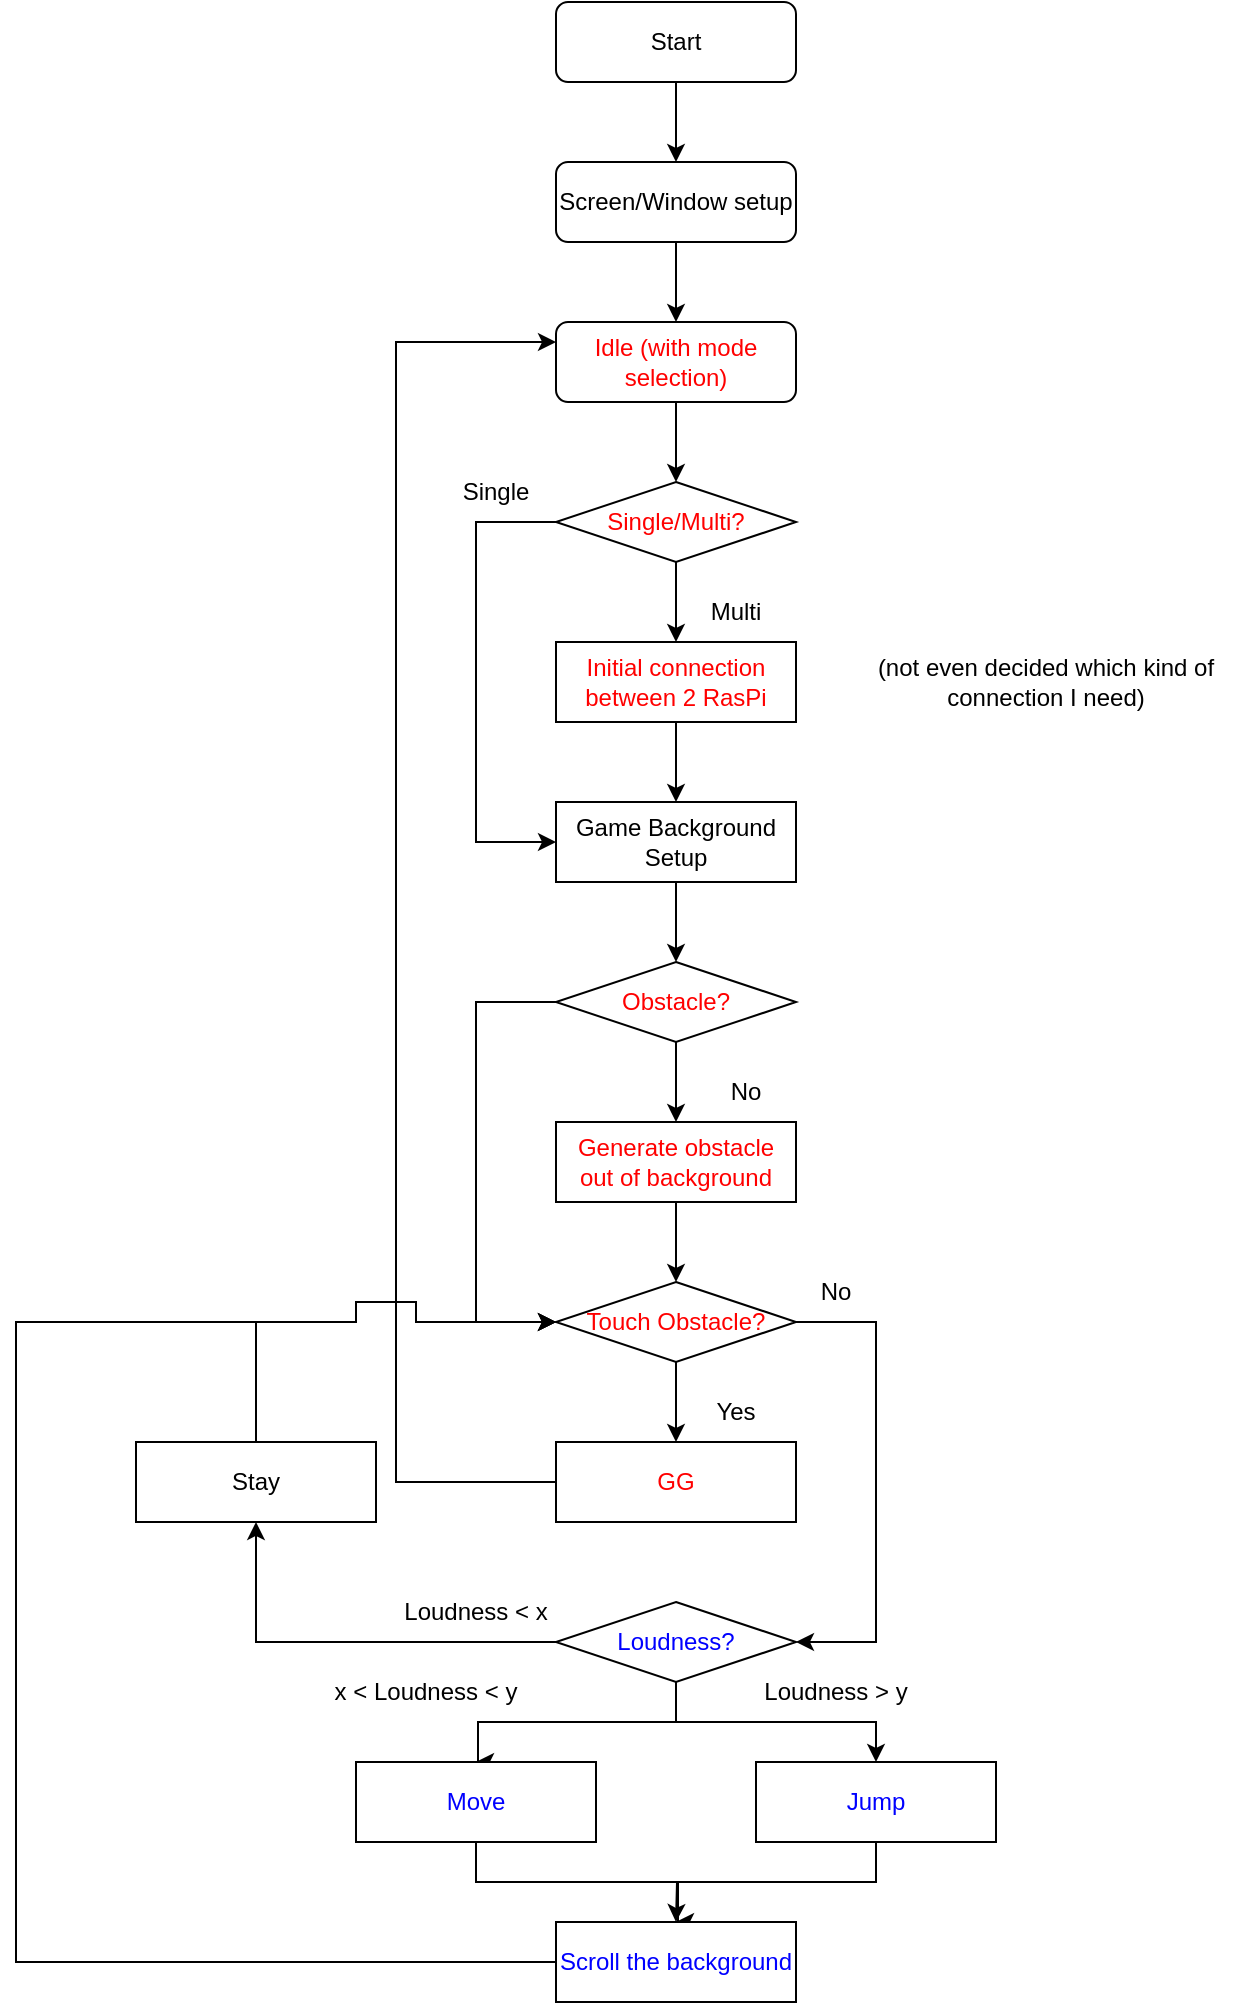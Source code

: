 <mxfile version="22.1.1" type="device">
  <diagram name="Page-1" id="0Em7_aTC5VPi5kpWinoK">
    <mxGraphModel dx="1194" dy="760" grid="1" gridSize="10" guides="1" tooltips="1" connect="1" arrows="1" fold="1" page="1" pageScale="1" pageWidth="850" pageHeight="1100" math="0" shadow="0">
      <root>
        <mxCell id="0" />
        <mxCell id="1" parent="0" />
        <mxCell id="pHWGG3TJn4D0QC5bR-d7-12" style="edgeStyle=orthogonalEdgeStyle;rounded=0;orthogonalLoop=1;jettySize=auto;html=1;entryX=0.5;entryY=0;entryDx=0;entryDy=0;" edge="1" parent="1" source="pHWGG3TJn4D0QC5bR-d7-1" target="pHWGG3TJn4D0QC5bR-d7-11">
          <mxGeometry relative="1" as="geometry" />
        </mxCell>
        <mxCell id="pHWGG3TJn4D0QC5bR-d7-1" value="Start" style="rounded=1;whiteSpace=wrap;html=1;" vertex="1" parent="1">
          <mxGeometry x="360" y="40" width="120" height="40" as="geometry" />
        </mxCell>
        <mxCell id="pHWGG3TJn4D0QC5bR-d7-7" style="edgeStyle=orthogonalEdgeStyle;rounded=0;orthogonalLoop=1;jettySize=auto;html=1;entryX=0.5;entryY=0;entryDx=0;entryDy=0;" edge="1" parent="1" source="pHWGG3TJn4D0QC5bR-d7-2" target="pHWGG3TJn4D0QC5bR-d7-6">
          <mxGeometry relative="1" as="geometry" />
        </mxCell>
        <mxCell id="pHWGG3TJn4D0QC5bR-d7-2" value="Idle (with mode selection)" style="rounded=1;whiteSpace=wrap;html=1;fontColor=#FF0000;" vertex="1" parent="1">
          <mxGeometry x="360" y="200" width="120" height="40" as="geometry" />
        </mxCell>
        <mxCell id="pHWGG3TJn4D0QC5bR-d7-9" style="edgeStyle=orthogonalEdgeStyle;rounded=0;orthogonalLoop=1;jettySize=auto;html=1;exitX=0.5;exitY=1;exitDx=0;exitDy=0;entryX=0.5;entryY=0;entryDx=0;entryDy=0;" edge="1" parent="1" source="pHWGG3TJn4D0QC5bR-d7-6" target="pHWGG3TJn4D0QC5bR-d7-8">
          <mxGeometry relative="1" as="geometry" />
        </mxCell>
        <mxCell id="pHWGG3TJn4D0QC5bR-d7-16" style="edgeStyle=orthogonalEdgeStyle;rounded=0;orthogonalLoop=1;jettySize=auto;html=1;exitX=0;exitY=0.5;exitDx=0;exitDy=0;entryX=0;entryY=0.5;entryDx=0;entryDy=0;" edge="1" parent="1" source="pHWGG3TJn4D0QC5bR-d7-6" target="pHWGG3TJn4D0QC5bR-d7-15">
          <mxGeometry relative="1" as="geometry">
            <Array as="points">
              <mxPoint x="320" y="300" />
              <mxPoint x="320" y="460" />
            </Array>
          </mxGeometry>
        </mxCell>
        <mxCell id="pHWGG3TJn4D0QC5bR-d7-6" value="Single/Multi?" style="rhombus;whiteSpace=wrap;html=1;fontColor=#FF0000;" vertex="1" parent="1">
          <mxGeometry x="360" y="280" width="120" height="40" as="geometry" />
        </mxCell>
        <mxCell id="pHWGG3TJn4D0QC5bR-d7-14" style="edgeStyle=orthogonalEdgeStyle;rounded=0;orthogonalLoop=1;jettySize=auto;html=1;" edge="1" parent="1" source="pHWGG3TJn4D0QC5bR-d7-8">
          <mxGeometry relative="1" as="geometry">
            <mxPoint x="420" y="440" as="targetPoint" />
          </mxGeometry>
        </mxCell>
        <mxCell id="pHWGG3TJn4D0QC5bR-d7-8" value="Initial connection between 2 RasPi" style="rounded=0;whiteSpace=wrap;html=1;fontColor=#FF0000;" vertex="1" parent="1">
          <mxGeometry x="360" y="360" width="120" height="40" as="geometry" />
        </mxCell>
        <mxCell id="pHWGG3TJn4D0QC5bR-d7-10" value="Multi" style="text;html=1;strokeColor=none;fillColor=none;align=center;verticalAlign=middle;whiteSpace=wrap;rounded=0;" vertex="1" parent="1">
          <mxGeometry x="420" y="330" width="60" height="30" as="geometry" />
        </mxCell>
        <mxCell id="pHWGG3TJn4D0QC5bR-d7-13" style="edgeStyle=orthogonalEdgeStyle;rounded=0;orthogonalLoop=1;jettySize=auto;html=1;exitX=0.5;exitY=1;exitDx=0;exitDy=0;entryX=0.5;entryY=0;entryDx=0;entryDy=0;" edge="1" parent="1" source="pHWGG3TJn4D0QC5bR-d7-11" target="pHWGG3TJn4D0QC5bR-d7-2">
          <mxGeometry relative="1" as="geometry" />
        </mxCell>
        <mxCell id="pHWGG3TJn4D0QC5bR-d7-11" value="Screen/Window setup" style="rounded=1;whiteSpace=wrap;html=1;" vertex="1" parent="1">
          <mxGeometry x="360" y="120" width="120" height="40" as="geometry" />
        </mxCell>
        <mxCell id="pHWGG3TJn4D0QC5bR-d7-18" style="edgeStyle=orthogonalEdgeStyle;rounded=0;orthogonalLoop=1;jettySize=auto;html=1;" edge="1" parent="1" source="pHWGG3TJn4D0QC5bR-d7-15">
          <mxGeometry relative="1" as="geometry">
            <mxPoint x="420" y="520" as="targetPoint" />
          </mxGeometry>
        </mxCell>
        <mxCell id="pHWGG3TJn4D0QC5bR-d7-15" value="Game Background Setup" style="rounded=0;whiteSpace=wrap;html=1;" vertex="1" parent="1">
          <mxGeometry x="360" y="440" width="120" height="40" as="geometry" />
        </mxCell>
        <mxCell id="pHWGG3TJn4D0QC5bR-d7-17" value="Single" style="text;html=1;strokeColor=none;fillColor=none;align=center;verticalAlign=middle;whiteSpace=wrap;rounded=0;" vertex="1" parent="1">
          <mxGeometry x="300" y="270" width="60" height="30" as="geometry" />
        </mxCell>
        <mxCell id="pHWGG3TJn4D0QC5bR-d7-20" style="edgeStyle=orthogonalEdgeStyle;rounded=0;orthogonalLoop=1;jettySize=auto;html=1;" edge="1" parent="1" source="pHWGG3TJn4D0QC5bR-d7-19">
          <mxGeometry relative="1" as="geometry">
            <mxPoint x="420" y="600" as="targetPoint" />
          </mxGeometry>
        </mxCell>
        <mxCell id="pHWGG3TJn4D0QC5bR-d7-24" style="edgeStyle=orthogonalEdgeStyle;rounded=0;orthogonalLoop=1;jettySize=auto;html=1;exitX=0;exitY=0.5;exitDx=0;exitDy=0;entryX=0;entryY=0.5;entryDx=0;entryDy=0;" edge="1" parent="1" source="pHWGG3TJn4D0QC5bR-d7-19" target="pHWGG3TJn4D0QC5bR-d7-23">
          <mxGeometry relative="1" as="geometry">
            <Array as="points">
              <mxPoint x="320" y="540" />
              <mxPoint x="320" y="700" />
            </Array>
          </mxGeometry>
        </mxCell>
        <mxCell id="pHWGG3TJn4D0QC5bR-d7-19" value="Obstacle?" style="rhombus;whiteSpace=wrap;html=1;fontColor=#FF0000;" vertex="1" parent="1">
          <mxGeometry x="360" y="520" width="120" height="40" as="geometry" />
        </mxCell>
        <mxCell id="pHWGG3TJn4D0QC5bR-d7-26" style="edgeStyle=orthogonalEdgeStyle;rounded=0;orthogonalLoop=1;jettySize=auto;html=1;exitX=0.5;exitY=1;exitDx=0;exitDy=0;entryX=0.5;entryY=0;entryDx=0;entryDy=0;" edge="1" parent="1" source="pHWGG3TJn4D0QC5bR-d7-21" target="pHWGG3TJn4D0QC5bR-d7-23">
          <mxGeometry relative="1" as="geometry" />
        </mxCell>
        <mxCell id="pHWGG3TJn4D0QC5bR-d7-21" value="Generate obstacle out of background" style="rounded=0;whiteSpace=wrap;html=1;fontColor=#FF0000;" vertex="1" parent="1">
          <mxGeometry x="360" y="600" width="120" height="40" as="geometry" />
        </mxCell>
        <mxCell id="pHWGG3TJn4D0QC5bR-d7-22" value="No" style="text;html=1;strokeColor=none;fillColor=none;align=center;verticalAlign=middle;whiteSpace=wrap;rounded=0;" vertex="1" parent="1">
          <mxGeometry x="425" y="570" width="60" height="30" as="geometry" />
        </mxCell>
        <mxCell id="pHWGG3TJn4D0QC5bR-d7-27" style="edgeStyle=orthogonalEdgeStyle;rounded=0;orthogonalLoop=1;jettySize=auto;html=1;" edge="1" parent="1" source="pHWGG3TJn4D0QC5bR-d7-23">
          <mxGeometry relative="1" as="geometry">
            <mxPoint x="420" y="760" as="targetPoint" />
          </mxGeometry>
        </mxCell>
        <mxCell id="pHWGG3TJn4D0QC5bR-d7-34" style="edgeStyle=orthogonalEdgeStyle;rounded=0;orthogonalLoop=1;jettySize=auto;html=1;entryX=1;entryY=0.5;entryDx=0;entryDy=0;" edge="1" parent="1" source="pHWGG3TJn4D0QC5bR-d7-23" target="pHWGG3TJn4D0QC5bR-d7-33">
          <mxGeometry relative="1" as="geometry">
            <Array as="points">
              <mxPoint x="520" y="700" />
              <mxPoint x="520" y="860" />
            </Array>
          </mxGeometry>
        </mxCell>
        <mxCell id="pHWGG3TJn4D0QC5bR-d7-23" value="Touch Obstacle?" style="rhombus;whiteSpace=wrap;html=1;fontColor=#FF0000;" vertex="1" parent="1">
          <mxGeometry x="360" y="680" width="120" height="40" as="geometry" />
        </mxCell>
        <mxCell id="pHWGG3TJn4D0QC5bR-d7-30" style="edgeStyle=orthogonalEdgeStyle;rounded=0;orthogonalLoop=1;jettySize=auto;html=1;entryX=0;entryY=0.25;entryDx=0;entryDy=0;" edge="1" parent="1" source="pHWGG3TJn4D0QC5bR-d7-28" target="pHWGG3TJn4D0QC5bR-d7-2">
          <mxGeometry relative="1" as="geometry">
            <Array as="points">
              <mxPoint x="280" y="780" />
              <mxPoint x="280" y="210" />
            </Array>
          </mxGeometry>
        </mxCell>
        <mxCell id="pHWGG3TJn4D0QC5bR-d7-28" value="GG" style="rounded=0;whiteSpace=wrap;html=1;fontColor=#FF0000;" vertex="1" parent="1">
          <mxGeometry x="360" y="760" width="120" height="40" as="geometry" />
        </mxCell>
        <mxCell id="pHWGG3TJn4D0QC5bR-d7-29" value="Yes" style="text;html=1;strokeColor=none;fillColor=none;align=center;verticalAlign=middle;whiteSpace=wrap;rounded=0;" vertex="1" parent="1">
          <mxGeometry x="420" y="730" width="60" height="30" as="geometry" />
        </mxCell>
        <mxCell id="pHWGG3TJn4D0QC5bR-d7-37" style="edgeStyle=orthogonalEdgeStyle;rounded=0;orthogonalLoop=1;jettySize=auto;html=1;exitX=0.5;exitY=0;exitDx=0;exitDy=0;entryX=0;entryY=0.5;entryDx=0;entryDy=0;" edge="1" parent="1" source="pHWGG3TJn4D0QC5bR-d7-39" target="pHWGG3TJn4D0QC5bR-d7-23">
          <mxGeometry relative="1" as="geometry">
            <Array as="points">
              <mxPoint x="210" y="700" />
              <mxPoint x="260" y="700" />
              <mxPoint x="260" y="690" />
              <mxPoint x="290" y="690" />
              <mxPoint x="290" y="700" />
            </Array>
          </mxGeometry>
        </mxCell>
        <mxCell id="pHWGG3TJn4D0QC5bR-d7-40" style="edgeStyle=orthogonalEdgeStyle;rounded=0;orthogonalLoop=1;jettySize=auto;html=1;entryX=0.5;entryY=1;entryDx=0;entryDy=0;" edge="1" parent="1" source="pHWGG3TJn4D0QC5bR-d7-33" target="pHWGG3TJn4D0QC5bR-d7-39">
          <mxGeometry relative="1" as="geometry" />
        </mxCell>
        <mxCell id="pHWGG3TJn4D0QC5bR-d7-41" style="edgeStyle=orthogonalEdgeStyle;rounded=0;orthogonalLoop=1;jettySize=auto;html=1;" edge="1" parent="1" source="pHWGG3TJn4D0QC5bR-d7-33">
          <mxGeometry relative="1" as="geometry">
            <mxPoint x="320" y="920" as="targetPoint" />
            <Array as="points">
              <mxPoint x="420" y="900" />
              <mxPoint x="321" y="900" />
            </Array>
          </mxGeometry>
        </mxCell>
        <mxCell id="pHWGG3TJn4D0QC5bR-d7-45" style="edgeStyle=orthogonalEdgeStyle;rounded=0;orthogonalLoop=1;jettySize=auto;html=1;exitX=0.5;exitY=1;exitDx=0;exitDy=0;entryX=0.5;entryY=0;entryDx=0;entryDy=0;" edge="1" parent="1" source="pHWGG3TJn4D0QC5bR-d7-33" target="pHWGG3TJn4D0QC5bR-d7-44">
          <mxGeometry relative="1" as="geometry" />
        </mxCell>
        <mxCell id="pHWGG3TJn4D0QC5bR-d7-33" value="Loudness?" style="rhombus;whiteSpace=wrap;html=1;fontColor=#0000FF;" vertex="1" parent="1">
          <mxGeometry x="360" y="840" width="120" height="40" as="geometry" />
        </mxCell>
        <mxCell id="pHWGG3TJn4D0QC5bR-d7-35" value="No" style="text;html=1;strokeColor=none;fillColor=none;align=center;verticalAlign=middle;whiteSpace=wrap;rounded=0;" vertex="1" parent="1">
          <mxGeometry x="470" y="670" width="60" height="30" as="geometry" />
        </mxCell>
        <mxCell id="pHWGG3TJn4D0QC5bR-d7-38" value="Loudness &amp;lt; x" style="text;html=1;strokeColor=none;fillColor=none;align=center;verticalAlign=middle;whiteSpace=wrap;rounded=0;" vertex="1" parent="1">
          <mxGeometry x="280" y="830" width="80" height="30" as="geometry" />
        </mxCell>
        <mxCell id="pHWGG3TJn4D0QC5bR-d7-39" value="Stay" style="rounded=0;whiteSpace=wrap;html=1;" vertex="1" parent="1">
          <mxGeometry x="150" y="760" width="120" height="40" as="geometry" />
        </mxCell>
        <mxCell id="pHWGG3TJn4D0QC5bR-d7-42" value="x &amp;lt; Loudness &amp;lt; y" style="text;html=1;strokeColor=none;fillColor=none;align=center;verticalAlign=middle;whiteSpace=wrap;rounded=0;" vertex="1" parent="1">
          <mxGeometry x="210" y="870" width="170" height="30" as="geometry" />
        </mxCell>
        <mxCell id="pHWGG3TJn4D0QC5bR-d7-47" style="edgeStyle=orthogonalEdgeStyle;rounded=0;orthogonalLoop=1;jettySize=auto;html=1;" edge="1" parent="1" source="pHWGG3TJn4D0QC5bR-d7-43">
          <mxGeometry relative="1" as="geometry">
            <mxPoint x="420" y="1000" as="targetPoint" />
            <Array as="points">
              <mxPoint x="320" y="980" />
              <mxPoint x="421" y="980" />
            </Array>
          </mxGeometry>
        </mxCell>
        <mxCell id="pHWGG3TJn4D0QC5bR-d7-43" value="Move" style="rounded=0;whiteSpace=wrap;html=1;fontColor=#0000FF;" vertex="1" parent="1">
          <mxGeometry x="260" y="920" width="120" height="40" as="geometry" />
        </mxCell>
        <mxCell id="pHWGG3TJn4D0QC5bR-d7-48" style="edgeStyle=orthogonalEdgeStyle;rounded=0;orthogonalLoop=1;jettySize=auto;html=1;exitX=0.5;exitY=1;exitDx=0;exitDy=0;" edge="1" parent="1" source="pHWGG3TJn4D0QC5bR-d7-44">
          <mxGeometry relative="1" as="geometry">
            <mxPoint x="420" y="1000" as="targetPoint" />
          </mxGeometry>
        </mxCell>
        <mxCell id="pHWGG3TJn4D0QC5bR-d7-44" value="Jump" style="rounded=0;whiteSpace=wrap;html=1;fontColor=#0000FF;" vertex="1" parent="1">
          <mxGeometry x="460" y="920" width="120" height="40" as="geometry" />
        </mxCell>
        <mxCell id="pHWGG3TJn4D0QC5bR-d7-46" value="Loudness &amp;gt; y" style="text;html=1;strokeColor=none;fillColor=none;align=center;verticalAlign=middle;whiteSpace=wrap;rounded=0;" vertex="1" parent="1">
          <mxGeometry x="415" y="870" width="170" height="30" as="geometry" />
        </mxCell>
        <mxCell id="pHWGG3TJn4D0QC5bR-d7-50" style="edgeStyle=orthogonalEdgeStyle;rounded=0;orthogonalLoop=1;jettySize=auto;html=1;" edge="1" parent="1" source="pHWGG3TJn4D0QC5bR-d7-49">
          <mxGeometry relative="1" as="geometry">
            <mxPoint x="360" y="700" as="targetPoint" />
            <Array as="points">
              <mxPoint x="90" y="1020" />
              <mxPoint x="90" y="700" />
              <mxPoint x="260" y="700" />
              <mxPoint x="260" y="690" />
              <mxPoint x="290" y="690" />
              <mxPoint x="290" y="700" />
            </Array>
          </mxGeometry>
        </mxCell>
        <mxCell id="pHWGG3TJn4D0QC5bR-d7-49" value="Scroll the background" style="rounded=0;whiteSpace=wrap;html=1;fontColor=#0000FF;" vertex="1" parent="1">
          <mxGeometry x="360" y="1000" width="120" height="40" as="geometry" />
        </mxCell>
        <mxCell id="pHWGG3TJn4D0QC5bR-d7-51" value="(not even decided which kind of connection I need)" style="text;html=1;strokeColor=none;fillColor=none;align=center;verticalAlign=middle;whiteSpace=wrap;rounded=0;" vertex="1" parent="1">
          <mxGeometry x="500" y="365" width="210" height="30" as="geometry" />
        </mxCell>
      </root>
    </mxGraphModel>
  </diagram>
</mxfile>
